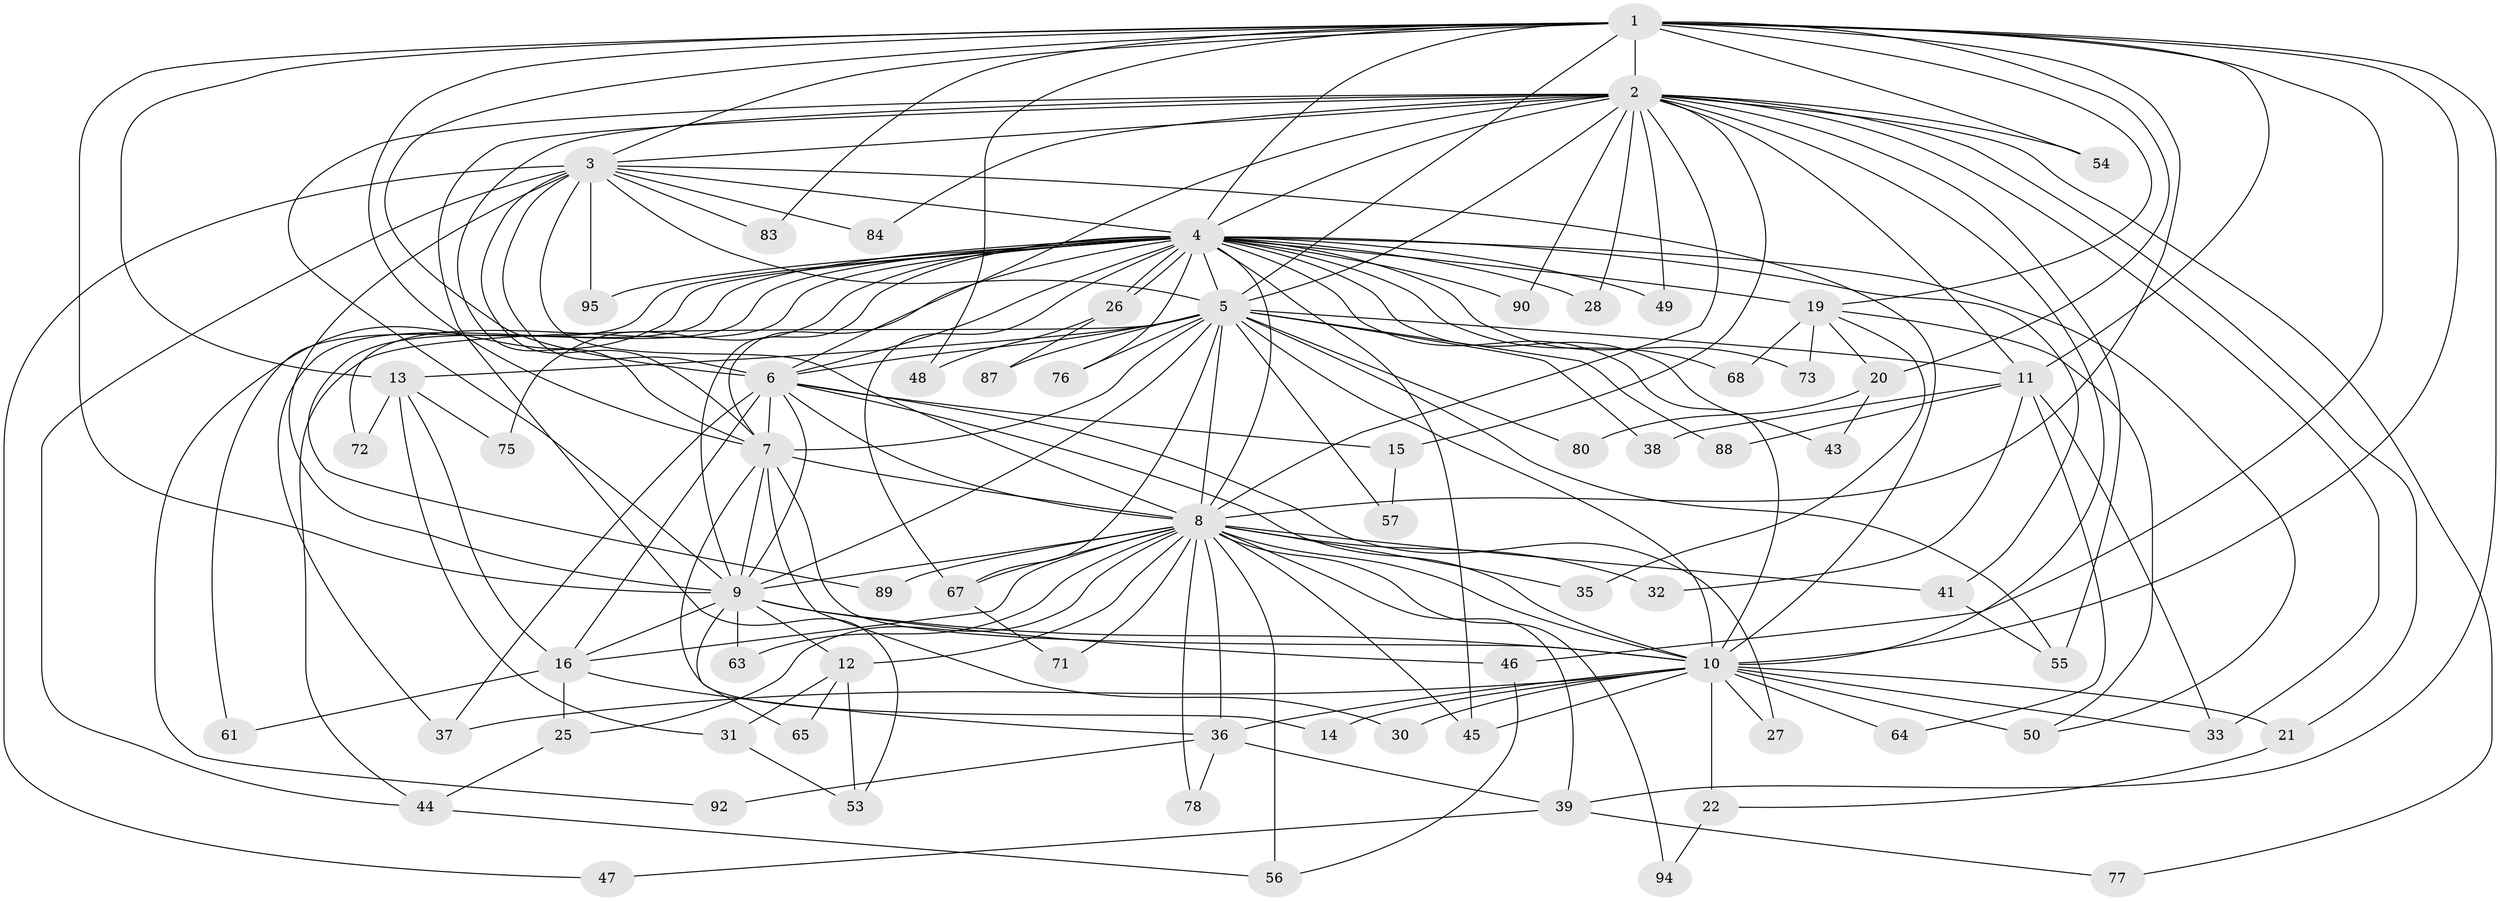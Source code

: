 // original degree distribution, {20: 0.021052631578947368, 23: 0.010526315789473684, 15: 0.021052631578947368, 32: 0.010526315789473684, 14: 0.010526315789473684, 13: 0.010526315789473684, 28: 0.010526315789473684, 21: 0.010526315789473684, 8: 0.010526315789473684, 5: 0.05263157894736842, 2: 0.5368421052631579, 3: 0.21052631578947367, 4: 0.07368421052631578, 6: 0.010526315789473684}
// Generated by graph-tools (version 1.1) at 2025/41/03/06/25 10:41:42]
// undirected, 70 vertices, 179 edges
graph export_dot {
graph [start="1"]
  node [color=gray90,style=filled];
  1 [super="+85"];
  2 [super="+24"];
  3 [super="+29"];
  4 [super="+91"];
  5 [super="+42"];
  6 [super="+58"];
  7 [super="+82"];
  8 [super="+51"];
  9 [super="+23"];
  10 [super="+34"];
  11 [super="+66"];
  12;
  13 [super="+17"];
  14;
  15;
  16 [super="+18"];
  19 [super="+60"];
  20;
  21;
  22;
  25 [super="+52"];
  26 [super="+40"];
  27;
  28;
  30;
  31;
  32;
  33 [super="+70"];
  35;
  36 [super="+59"];
  37;
  38;
  39 [super="+93"];
  41;
  43;
  44;
  45 [super="+81"];
  46;
  47;
  48;
  49;
  50 [super="+79"];
  53 [super="+74"];
  54;
  55 [super="+62"];
  56 [super="+86"];
  57;
  61;
  63;
  64;
  65;
  67 [super="+69"];
  68;
  71;
  72;
  73;
  75;
  76;
  77;
  78;
  80;
  83;
  84;
  87;
  88;
  89;
  90;
  92;
  94;
  95;
  1 -- 2 [weight=3];
  1 -- 3;
  1 -- 4;
  1 -- 5;
  1 -- 6;
  1 -- 7;
  1 -- 8;
  1 -- 9;
  1 -- 10;
  1 -- 11;
  1 -- 13;
  1 -- 19;
  1 -- 20;
  1 -- 39;
  1 -- 46;
  1 -- 48;
  1 -- 54;
  1 -- 83;
  2 -- 3;
  2 -- 4;
  2 -- 5;
  2 -- 6;
  2 -- 7;
  2 -- 8;
  2 -- 9;
  2 -- 10;
  2 -- 15;
  2 -- 21;
  2 -- 28;
  2 -- 33;
  2 -- 49;
  2 -- 53;
  2 -- 54;
  2 -- 77;
  2 -- 84;
  2 -- 90;
  2 -- 11;
  2 -- 55;
  3 -- 4;
  3 -- 5;
  3 -- 6;
  3 -- 7;
  3 -- 8 [weight=2];
  3 -- 9;
  3 -- 10;
  3 -- 44;
  3 -- 47;
  3 -- 83;
  3 -- 84;
  3 -- 95;
  4 -- 5;
  4 -- 6;
  4 -- 7;
  4 -- 8;
  4 -- 9;
  4 -- 10;
  4 -- 19 [weight=2];
  4 -- 26 [weight=2];
  4 -- 26;
  4 -- 28;
  4 -- 37;
  4 -- 41;
  4 -- 43;
  4 -- 49;
  4 -- 61;
  4 -- 68;
  4 -- 72;
  4 -- 73;
  4 -- 75;
  4 -- 76;
  4 -- 89;
  4 -- 90;
  4 -- 92;
  4 -- 95;
  4 -- 50;
  4 -- 67;
  4 -- 45;
  5 -- 6;
  5 -- 7 [weight=2];
  5 -- 8;
  5 -- 9;
  5 -- 10;
  5 -- 11;
  5 -- 13;
  5 -- 38;
  5 -- 44;
  5 -- 57;
  5 -- 67;
  5 -- 76;
  5 -- 80;
  5 -- 87;
  5 -- 88;
  5 -- 55;
  6 -- 7;
  6 -- 8;
  6 -- 9 [weight=2];
  6 -- 10;
  6 -- 15;
  6 -- 16;
  6 -- 27;
  6 -- 37;
  7 -- 8 [weight=2];
  7 -- 9;
  7 -- 10;
  7 -- 14;
  7 -- 30;
  8 -- 9 [weight=2];
  8 -- 10 [weight=2];
  8 -- 12;
  8 -- 25;
  8 -- 32;
  8 -- 35;
  8 -- 39;
  8 -- 41;
  8 -- 45;
  8 -- 56;
  8 -- 63;
  8 -- 67;
  8 -- 71;
  8 -- 78;
  8 -- 89;
  8 -- 94;
  8 -- 36;
  8 -- 16;
  9 -- 10;
  9 -- 12;
  9 -- 16;
  9 -- 46;
  9 -- 63;
  9 -- 65;
  10 -- 14;
  10 -- 21;
  10 -- 22;
  10 -- 27;
  10 -- 30;
  10 -- 33;
  10 -- 36;
  10 -- 37;
  10 -- 45;
  10 -- 50 [weight=2];
  10 -- 64;
  11 -- 32;
  11 -- 38;
  11 -- 64;
  11 -- 88;
  11 -- 33;
  12 -- 31;
  12 -- 65;
  12 -- 53;
  13 -- 72;
  13 -- 75;
  13 -- 16;
  13 -- 31;
  15 -- 57;
  16 -- 61;
  16 -- 36;
  16 -- 25;
  19 -- 20;
  19 -- 35;
  19 -- 50;
  19 -- 73;
  19 -- 68;
  20 -- 43;
  20 -- 80;
  21 -- 22;
  22 -- 94;
  25 -- 44;
  26 -- 87;
  26 -- 48;
  31 -- 53;
  36 -- 78;
  36 -- 39;
  36 -- 92;
  39 -- 47;
  39 -- 77;
  41 -- 55;
  44 -- 56;
  46 -- 56;
  67 -- 71;
}
